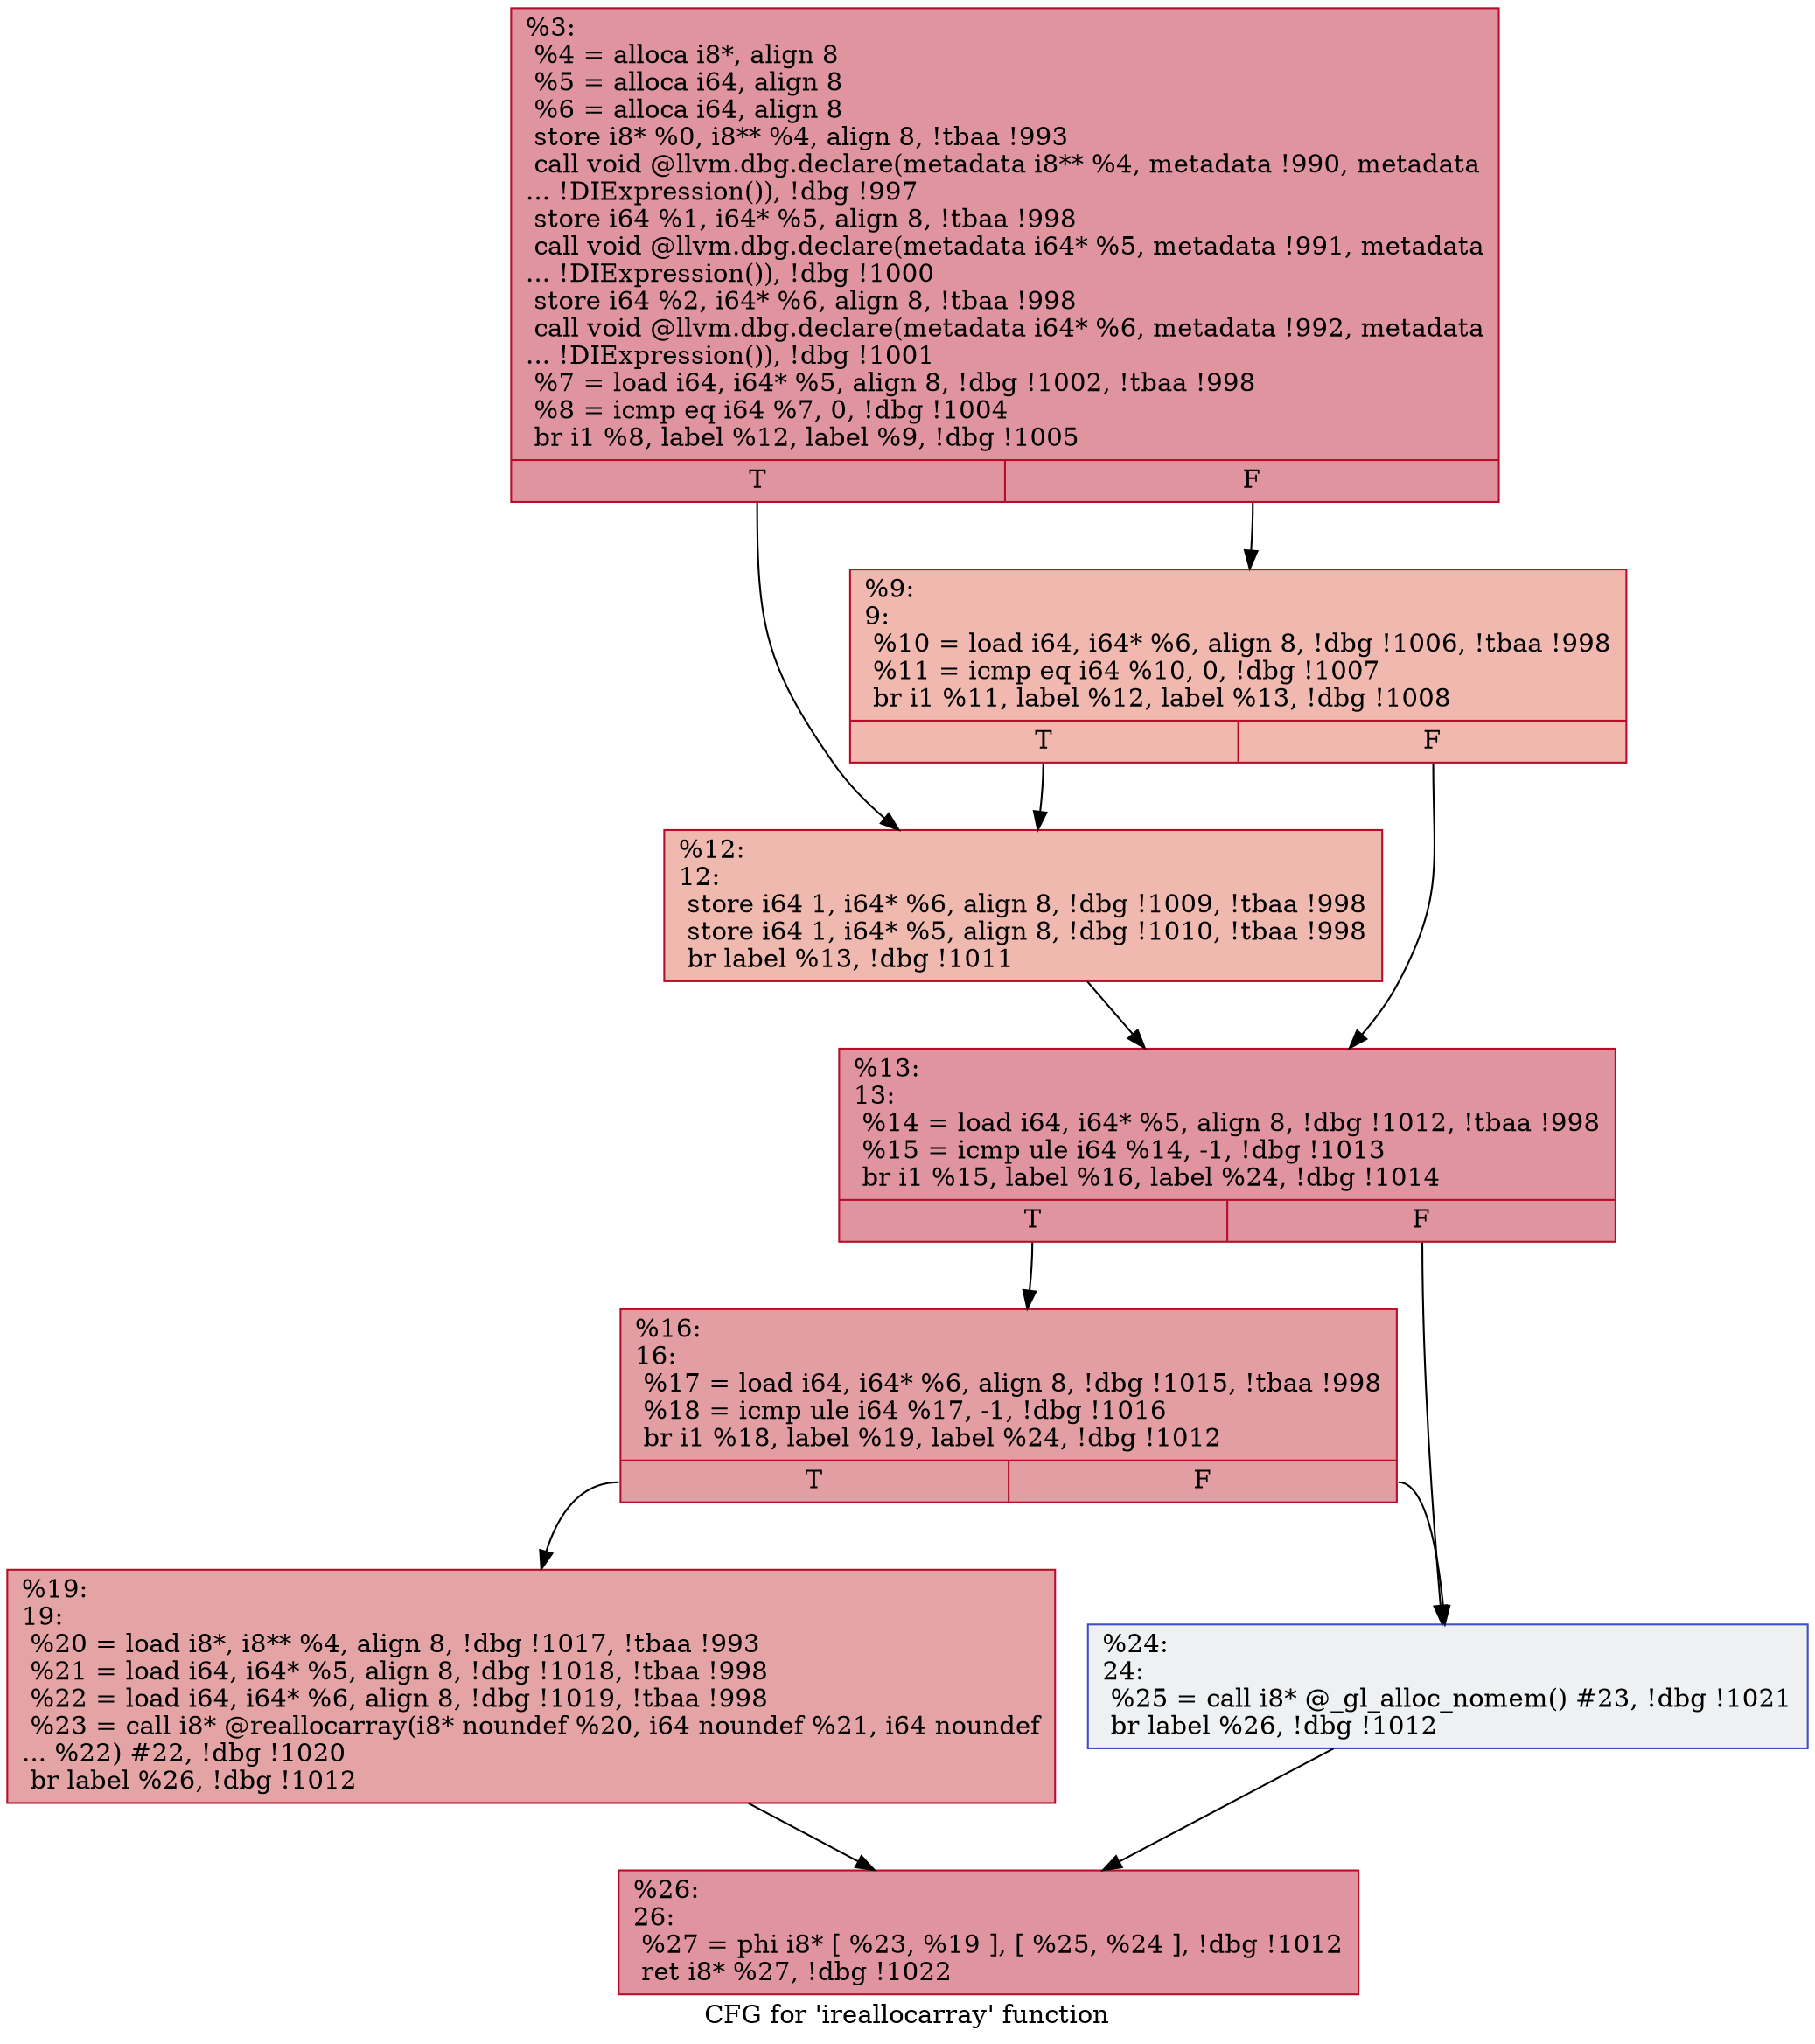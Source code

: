 digraph "CFG for 'ireallocarray' function" {
	label="CFG for 'ireallocarray' function";

	Node0xbbbe80 [shape=record,color="#b70d28ff", style=filled, fillcolor="#b70d2870",label="{%3:\l  %4 = alloca i8*, align 8\l  %5 = alloca i64, align 8\l  %6 = alloca i64, align 8\l  store i8* %0, i8** %4, align 8, !tbaa !993\l  call void @llvm.dbg.declare(metadata i8** %4, metadata !990, metadata\l... !DIExpression()), !dbg !997\l  store i64 %1, i64* %5, align 8, !tbaa !998\l  call void @llvm.dbg.declare(metadata i64* %5, metadata !991, metadata\l... !DIExpression()), !dbg !1000\l  store i64 %2, i64* %6, align 8, !tbaa !998\l  call void @llvm.dbg.declare(metadata i64* %6, metadata !992, metadata\l... !DIExpression()), !dbg !1001\l  %7 = load i64, i64* %5, align 8, !dbg !1002, !tbaa !998\l  %8 = icmp eq i64 %7, 0, !dbg !1004\l  br i1 %8, label %12, label %9, !dbg !1005\l|{<s0>T|<s1>F}}"];
	Node0xbbbe80:s0 -> Node0xbbbf20;
	Node0xbbbe80:s1 -> Node0xbbbed0;
	Node0xbbbed0 [shape=record,color="#b70d28ff", style=filled, fillcolor="#dc5d4a70",label="{%9:\l9:                                                \l  %10 = load i64, i64* %6, align 8, !dbg !1006, !tbaa !998\l  %11 = icmp eq i64 %10, 0, !dbg !1007\l  br i1 %11, label %12, label %13, !dbg !1008\l|{<s0>T|<s1>F}}"];
	Node0xbbbed0:s0 -> Node0xbbbf20;
	Node0xbbbed0:s1 -> Node0xbbbf70;
	Node0xbbbf20 [shape=record,color="#b70d28ff", style=filled, fillcolor="#de614d70",label="{%12:\l12:                                               \l  store i64 1, i64* %6, align 8, !dbg !1009, !tbaa !998\l  store i64 1, i64* %5, align 8, !dbg !1010, !tbaa !998\l  br label %13, !dbg !1011\l}"];
	Node0xbbbf20 -> Node0xbbbf70;
	Node0xbbbf70 [shape=record,color="#b70d28ff", style=filled, fillcolor="#b70d2870",label="{%13:\l13:                                               \l  %14 = load i64, i64* %5, align 8, !dbg !1012, !tbaa !998\l  %15 = icmp ule i64 %14, -1, !dbg !1013\l  br i1 %15, label %16, label %24, !dbg !1014\l|{<s0>T|<s1>F}}"];
	Node0xbbbf70:s0 -> Node0xbbbfc0;
	Node0xbbbf70:s1 -> Node0xbbc060;
	Node0xbbbfc0 [shape=record,color="#b70d28ff", style=filled, fillcolor="#be242e70",label="{%16:\l16:                                               \l  %17 = load i64, i64* %6, align 8, !dbg !1015, !tbaa !998\l  %18 = icmp ule i64 %17, -1, !dbg !1016\l  br i1 %18, label %19, label %24, !dbg !1012\l|{<s0>T|<s1>F}}"];
	Node0xbbbfc0:s0 -> Node0xbbc010;
	Node0xbbbfc0:s1 -> Node0xbbc060;
	Node0xbbc010 [shape=record,color="#b70d28ff", style=filled, fillcolor="#c32e3170",label="{%19:\l19:                                               \l  %20 = load i8*, i8** %4, align 8, !dbg !1017, !tbaa !993\l  %21 = load i64, i64* %5, align 8, !dbg !1018, !tbaa !998\l  %22 = load i64, i64* %6, align 8, !dbg !1019, !tbaa !998\l  %23 = call i8* @reallocarray(i8* noundef %20, i64 noundef %21, i64 noundef\l... %22) #22, !dbg !1020\l  br label %26, !dbg !1012\l}"];
	Node0xbbc010 -> Node0xbbc0b0;
	Node0xbbc060 [shape=record,color="#3d50c3ff", style=filled, fillcolor="#d9dce170",label="{%24:\l24:                                               \l  %25 = call i8* @_gl_alloc_nomem() #23, !dbg !1021\l  br label %26, !dbg !1012\l}"];
	Node0xbbc060 -> Node0xbbc0b0;
	Node0xbbc0b0 [shape=record,color="#b70d28ff", style=filled, fillcolor="#b70d2870",label="{%26:\l26:                                               \l  %27 = phi i8* [ %23, %19 ], [ %25, %24 ], !dbg !1012\l  ret i8* %27, !dbg !1022\l}"];
}
